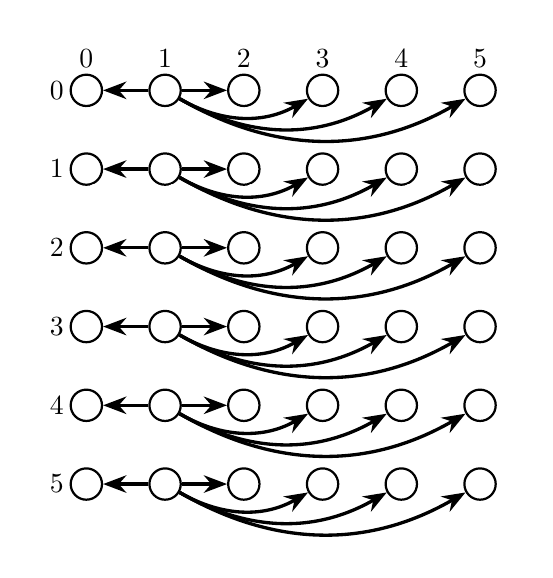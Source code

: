 \begin{tikzpicture}
    \begin{scope}[every node/.style={circle,thick,draw,inner sep=4pt}]
        \foreach  \x in {0,...,5}
            \foreach  \y in {0,...,5}
                \node (I-\x-\y) at (\x,-\y) {};
    \end{scope}
    \begin{scope}
        \foreach  \y in {0,...,5}
            \node[anchor=east, inner sep = 8pt] at (I-0-\y) {\(\y\)};
    \end{scope}
    \begin{scope}
        \foreach  \x in {0,...,5}
            \node[anchor=south, inner sep = 8pt] at (I-\x-0) {\(\x\)};
    \end{scope}
    \begin{scope}[>={Stealth[white]},
        every node/.style={fill=white,circle,inner sep=0pt},
        every edge/.style={draw=white,very thick}]
        \foreach  \x in {0,...,5}
            \foreach \y in {0,2}
                \path [->] (I-\x-1) edge (I-\x-\y);
        \foreach  \x in {0,...,5}
            \foreach \y in {3,4,5}
                \path [->] (I-\x-1) edge [bend left=20] (I-\x-\y);
    \end{scope}
    \begin{scope}[>={Stealth[black]},
        every node/.style={fill=white,circle,inner sep=0pt},
        every edge/.style={draw=black,very thick}]
        \foreach  \y in {0,...,5}
            \foreach \x in {0,2}
                \path [->] (I-1-\y) edge (I-\x-\y);
        \foreach  \y in {0,...,5}
            \foreach \x in {3,4,5}
                \path [->] (I-1-\y) edge [bend right=30] (I-\x-\y);
    \end{scope}
\end{tikzpicture}

